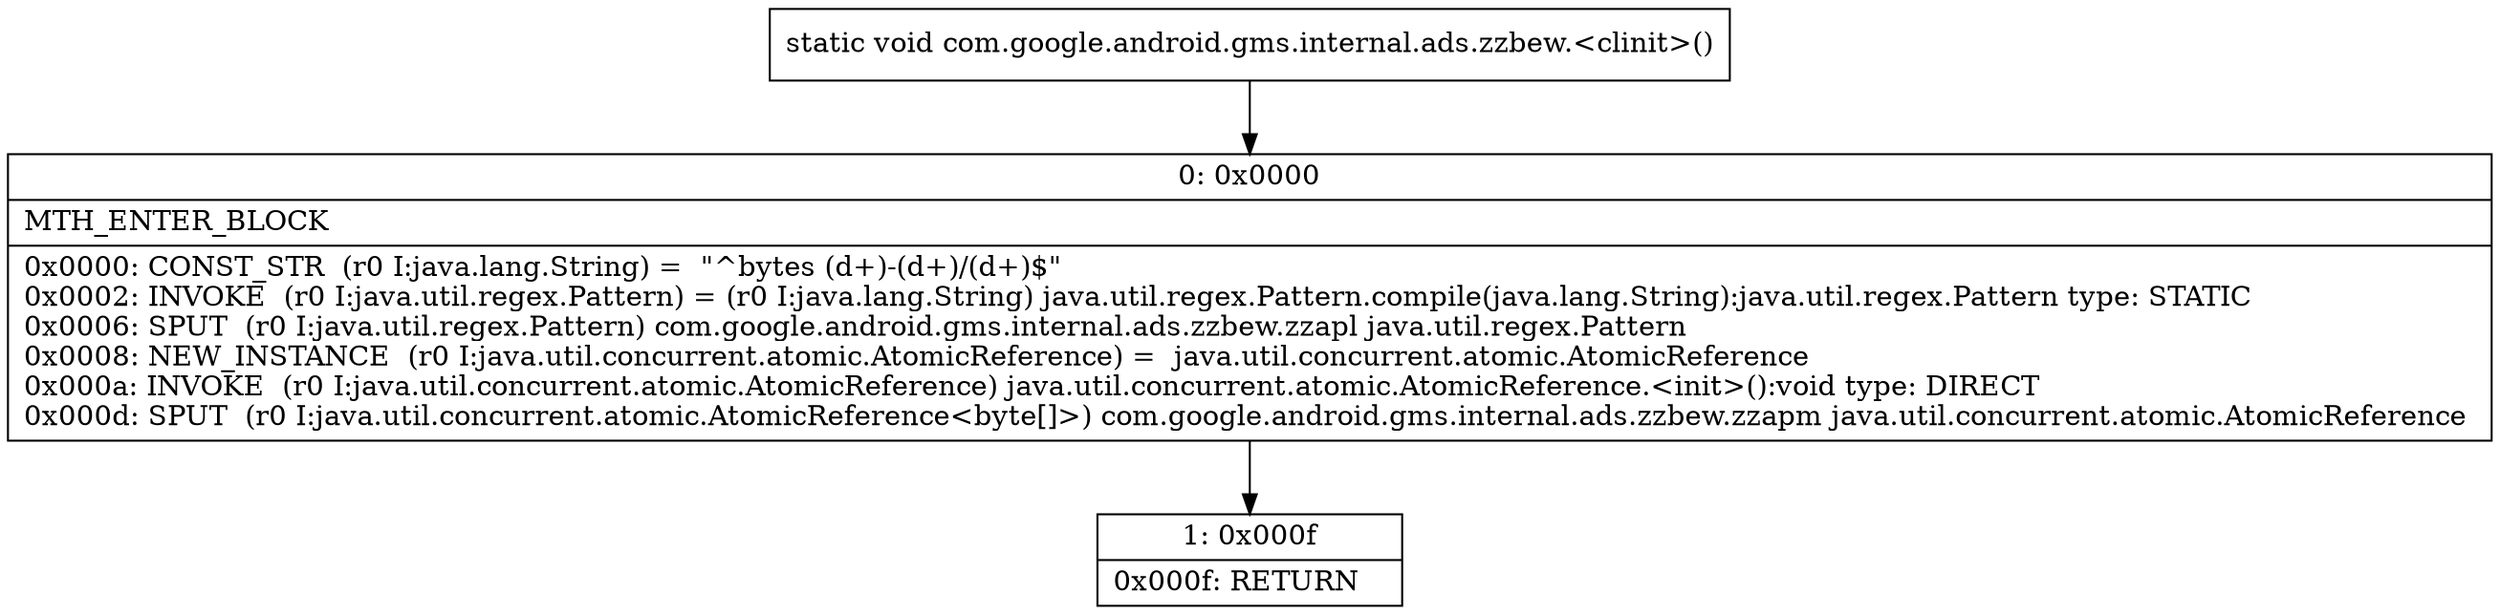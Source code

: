 digraph "CFG forcom.google.android.gms.internal.ads.zzbew.\<clinit\>()V" {
Node_0 [shape=record,label="{0\:\ 0x0000|MTH_ENTER_BLOCK\l|0x0000: CONST_STR  (r0 I:java.lang.String) =  \"^bytes (d+)\-(d+)\/(d+)$\" \l0x0002: INVOKE  (r0 I:java.util.regex.Pattern) = (r0 I:java.lang.String) java.util.regex.Pattern.compile(java.lang.String):java.util.regex.Pattern type: STATIC \l0x0006: SPUT  (r0 I:java.util.regex.Pattern) com.google.android.gms.internal.ads.zzbew.zzapl java.util.regex.Pattern \l0x0008: NEW_INSTANCE  (r0 I:java.util.concurrent.atomic.AtomicReference) =  java.util.concurrent.atomic.AtomicReference \l0x000a: INVOKE  (r0 I:java.util.concurrent.atomic.AtomicReference) java.util.concurrent.atomic.AtomicReference.\<init\>():void type: DIRECT \l0x000d: SPUT  (r0 I:java.util.concurrent.atomic.AtomicReference\<byte[]\>) com.google.android.gms.internal.ads.zzbew.zzapm java.util.concurrent.atomic.AtomicReference \l}"];
Node_1 [shape=record,label="{1\:\ 0x000f|0x000f: RETURN   \l}"];
MethodNode[shape=record,label="{static void com.google.android.gms.internal.ads.zzbew.\<clinit\>() }"];
MethodNode -> Node_0;
Node_0 -> Node_1;
}

